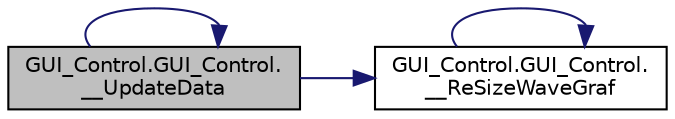digraph "GUI_Control.GUI_Control.__UpdateData"
{
 // LATEX_PDF_SIZE
  edge [fontname="Helvetica",fontsize="10",labelfontname="Helvetica",labelfontsize="10"];
  node [fontname="Helvetica",fontsize="10",shape=record];
  rankdir="LR";
  Node1 [label="GUI_Control.GUI_Control.\l__UpdateData",height=0.2,width=0.4,color="black", fillcolor="grey75", style="filled", fontcolor="black",tooltip=" "];
  Node1 -> Node2 [color="midnightblue",fontsize="10",style="solid"];
  Node2 [label="GUI_Control.GUI_Control.\l__ReSizeWaveGraf",height=0.2,width=0.4,color="black", fillcolor="white", style="filled",URL="$class_g_u_i___control_1_1_g_u_i___control.html#a49ee922a09708e359adc57709fcea4ee",tooltip=" "];
  Node2 -> Node2 [color="midnightblue",fontsize="10",style="solid"];
  Node1 -> Node1 [color="midnightblue",fontsize="10",style="solid"];
}

